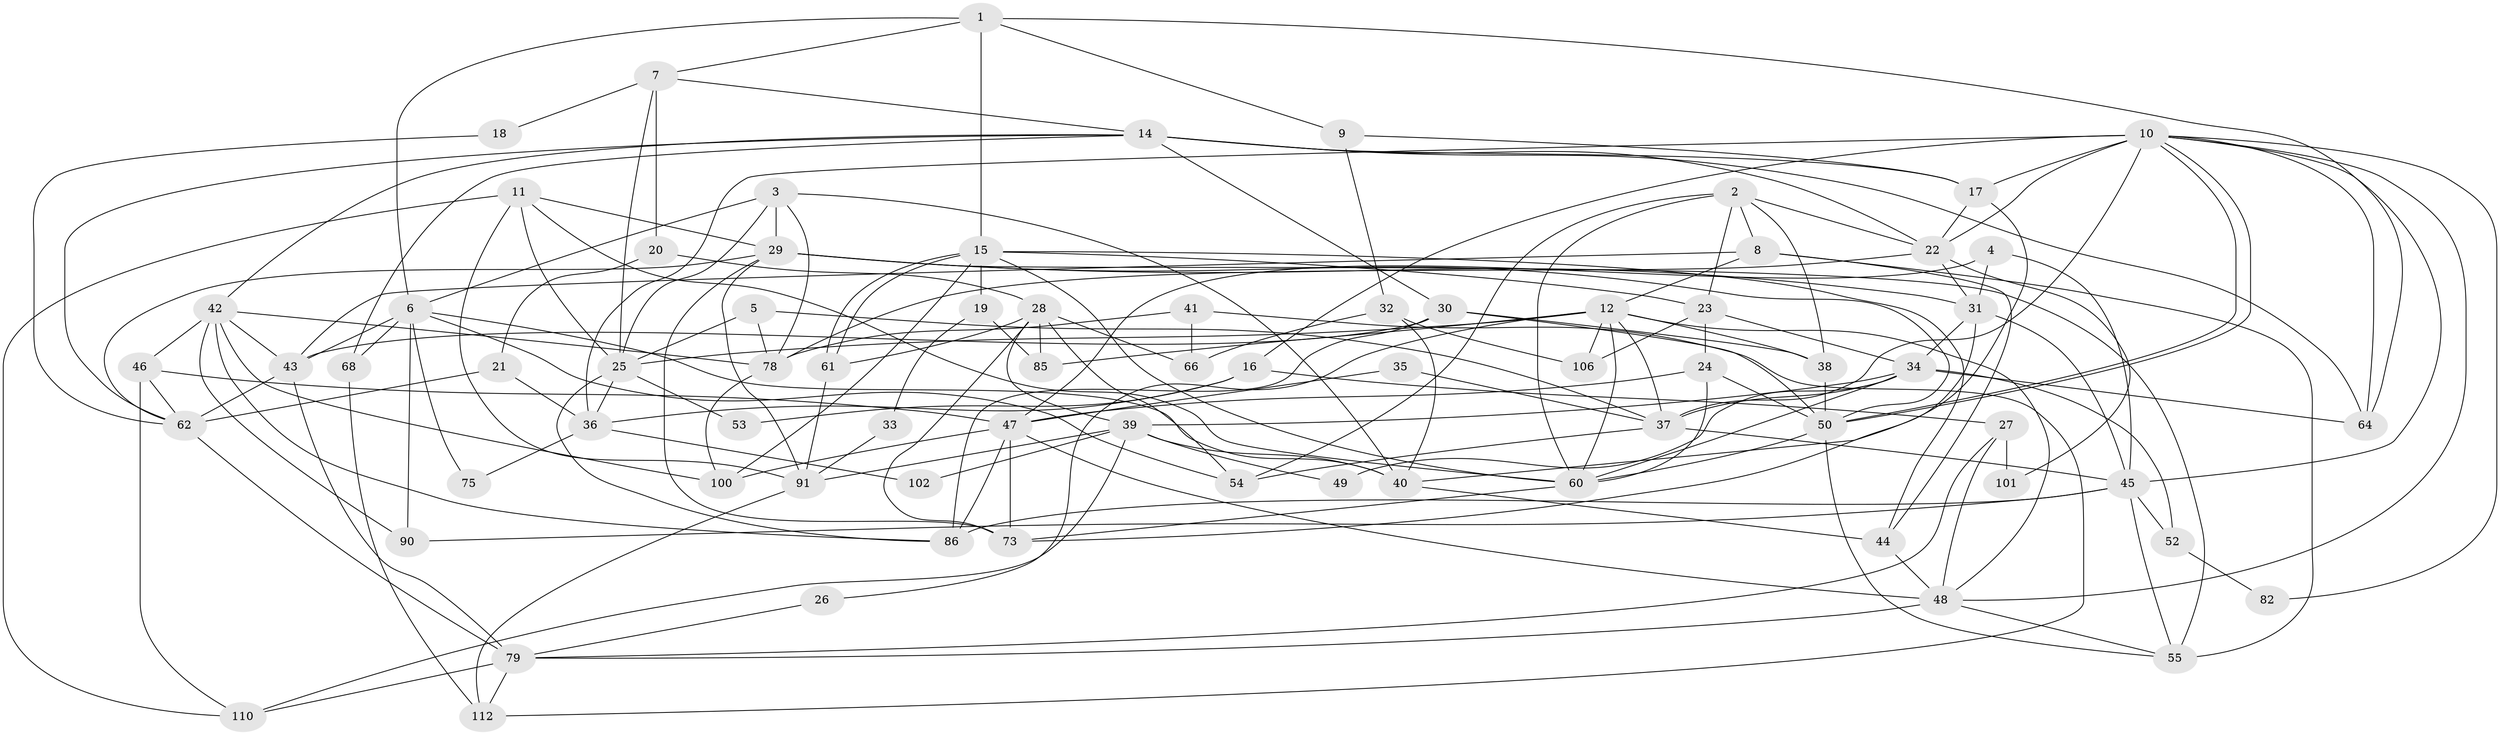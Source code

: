 // Generated by graph-tools (version 1.1) at 2025/52/02/27/25 19:52:06]
// undirected, 74 vertices, 182 edges
graph export_dot {
graph [start="1"]
  node [color=gray90,style=filled];
  1 [super="+58"];
  2 [super="+65"];
  3 [super="+83"];
  4;
  5;
  6 [super="+98"];
  7 [super="+56"];
  8 [super="+92"];
  9;
  10 [super="+97"];
  11 [super="+67"];
  12 [super="+13"];
  14 [super="+72"];
  15 [super="+59"];
  16;
  17 [super="+81"];
  18;
  19;
  20;
  21;
  22 [super="+105"];
  23 [super="+51"];
  24;
  25 [super="+107"];
  26;
  27;
  28 [super="+96"];
  29 [super="+87"];
  30 [super="+76"];
  31 [super="+74"];
  32;
  33;
  34 [super="+70"];
  35;
  36 [super="+89"];
  37 [super="+57"];
  38;
  39 [super="+95"];
  40 [super="+93"];
  41;
  42 [super="+108"];
  43 [super="+84"];
  44;
  45 [super="+69"];
  46 [super="+77"];
  47 [super="+71"];
  48 [super="+63"];
  49;
  50 [super="+109"];
  52;
  53;
  54 [super="+99"];
  55 [super="+103"];
  60 [super="+104"];
  61;
  62 [super="+80"];
  64;
  66;
  68;
  73;
  75;
  78 [super="+94"];
  79 [super="+88"];
  82;
  85;
  86 [super="+111"];
  90;
  91;
  100;
  101;
  102;
  106;
  110;
  112;
  1 -- 64;
  1 -- 6;
  1 -- 15;
  1 -- 9;
  1 -- 7;
  2 -- 60;
  2 -- 38;
  2 -- 22;
  2 -- 8;
  2 -- 23;
  2 -- 54;
  3 -- 40;
  3 -- 6;
  3 -- 25;
  3 -- 29;
  3 -- 78;
  4 -- 47;
  4 -- 31;
  4 -- 45;
  5 -- 78;
  5 -- 25;
  5 -- 37;
  6 -- 40;
  6 -- 54;
  6 -- 68;
  6 -- 90;
  6 -- 75;
  6 -- 43;
  7 -- 18;
  7 -- 20;
  7 -- 14;
  7 -- 25;
  8 -- 43;
  8 -- 12;
  8 -- 55 [weight=2];
  8 -- 44;
  9 -- 17;
  9 -- 32;
  10 -- 48;
  10 -- 50;
  10 -- 50;
  10 -- 16 [weight=2];
  10 -- 36;
  10 -- 45;
  10 -- 64;
  10 -- 17;
  10 -- 82;
  10 -- 22;
  10 -- 37;
  11 -- 29;
  11 -- 25;
  11 -- 91;
  11 -- 60;
  11 -- 110;
  12 -- 25 [weight=2];
  12 -- 26;
  12 -- 106;
  12 -- 48;
  12 -- 37;
  12 -- 38;
  12 -- 85;
  12 -- 60;
  14 -- 68;
  14 -- 30;
  14 -- 22;
  14 -- 64;
  14 -- 17;
  14 -- 62;
  14 -- 42;
  15 -- 44;
  15 -- 61;
  15 -- 61;
  15 -- 23;
  15 -- 60;
  15 -- 19;
  15 -- 100;
  16 -- 27;
  16 -- 36;
  16 -- 53;
  17 -- 22;
  17 -- 40;
  18 -- 62;
  19 -- 85;
  19 -- 33;
  20 -- 21;
  20 -- 28;
  21 -- 62;
  21 -- 36;
  22 -- 78;
  22 -- 101;
  22 -- 31;
  23 -- 24;
  23 -- 34;
  23 -- 106;
  24 -- 47;
  24 -- 60;
  24 -- 50;
  25 -- 53;
  25 -- 86;
  25 -- 36;
  26 -- 79;
  27 -- 101;
  27 -- 48;
  27 -- 79;
  28 -- 39;
  28 -- 61;
  28 -- 66;
  28 -- 73;
  28 -- 85;
  28 -- 54;
  29 -- 73;
  29 -- 31;
  29 -- 62;
  29 -- 91;
  29 -- 55;
  29 -- 50;
  30 -- 43;
  30 -- 38;
  30 -- 86;
  30 -- 50;
  31 -- 45;
  31 -- 34;
  31 -- 73;
  32 -- 66;
  32 -- 106;
  32 -- 40;
  33 -- 91;
  34 -- 64;
  34 -- 37;
  34 -- 49;
  34 -- 52;
  34 -- 60;
  34 -- 39;
  35 -- 37;
  35 -- 47;
  36 -- 75;
  36 -- 102;
  37 -- 54;
  37 -- 45;
  38 -- 50;
  39 -- 91;
  39 -- 40;
  39 -- 49;
  39 -- 110;
  39 -- 102;
  40 -- 44;
  41 -- 112;
  41 -- 78;
  41 -- 66;
  42 -- 43;
  42 -- 46;
  42 -- 100;
  42 -- 90;
  42 -- 86;
  42 -- 78;
  43 -- 79;
  43 -- 62;
  44 -- 48;
  45 -- 55;
  45 -- 52;
  45 -- 90;
  45 -- 86;
  46 -- 47;
  46 -- 62;
  46 -- 110;
  47 -- 48 [weight=2];
  47 -- 100;
  47 -- 86;
  47 -- 73;
  48 -- 55;
  48 -- 79;
  50 -- 55;
  50 -- 60;
  52 -- 82;
  60 -- 73;
  61 -- 91;
  62 -- 79;
  68 -- 112;
  78 -- 100;
  79 -- 112;
  79 -- 110;
  91 -- 112;
}
